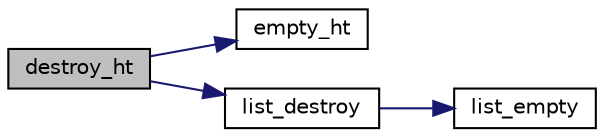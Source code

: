 digraph G
{
  edge [fontname="Helvetica",fontsize="10",labelfontname="Helvetica",labelfontsize="10"];
  node [fontname="Helvetica",fontsize="10",shape=record];
  rankdir=LR;
  Node1 [label="destroy_ht",height=0.2,width=0.4,color="black", fillcolor="grey75", style="filled" fontcolor="black"];
  Node1 -> Node2 [color="midnightblue",fontsize="10",style="solid",fontname="Helvetica"];
  Node2 [label="empty_ht",height=0.2,width=0.4,color="black", fillcolor="white", style="filled",URL="$group___h_a_s_h___t_a_b_l_e.html#ga5d2235e91b2b6b70129246897442f8d5",tooltip="Empty a hash table."];
  Node1 -> Node3 [color="midnightblue",fontsize="10",style="solid",fontname="Helvetica"];
  Node3 [label="list_destroy",height=0.2,width=0.4,color="black", fillcolor="white", style="filled",URL="$group___l_i_s_t.html#ga90d32fef68ce6f3ec0a7b4085690c755",tooltip="Empty and Free a list container. Call the destructor each time."];
  Node3 -> Node4 [color="midnightblue",fontsize="10",style="solid",fontname="Helvetica"];
  Node4 [label="list_empty",height=0.2,width=0.4,color="black", fillcolor="white", style="filled",URL="$group___l_i_s_t.html#ga1dafe7a250ddad51fadd375f057287e7",tooltip="Empty a LIST list of pointers."];
}
